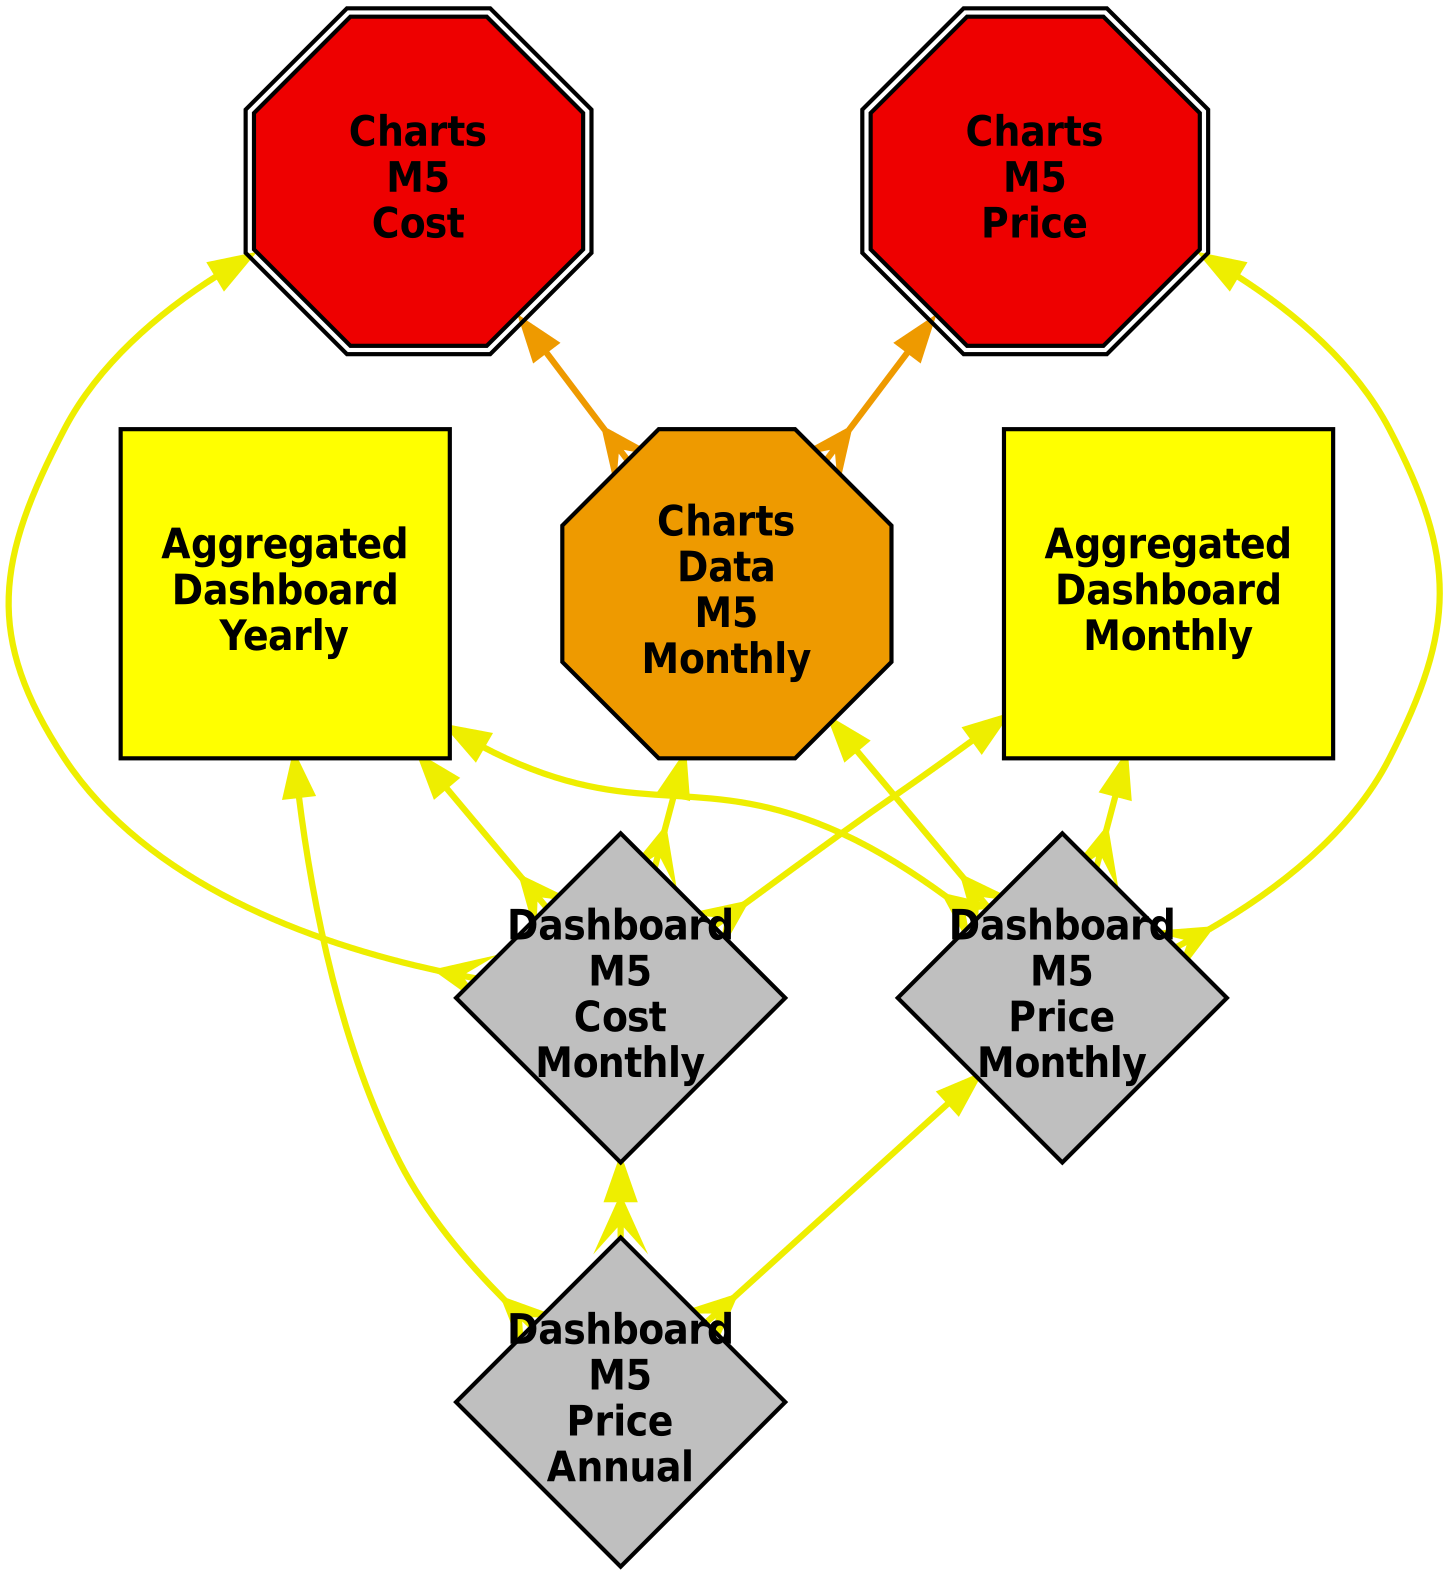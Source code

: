 digraph dependencies {
layers="one:two:three";
outputorder="edgesfirst";
nodesep=0.75;
Dashboard_M5_Price_Annual [layer="two"] [style="filled"] [height="2.2"] [shape="diamond"] [fontsize="20"] [fillcolor="grey75"] [fontname="Helvetica-Narrow-Bold"] [fixedsize="true"] [label="Dashboard\nM5\nPrice\nAnnual"] [width="2.2"] [penwidth="2"];
Aggregated_Dashboard_Yearly -> Dashboard_M5_Price_Annual [layer="one"] [arrowhead="crow"] [color="yellow2"] [arrowsize="1.75"] [dir="both"] [penwidth="3"];
Dashboard_M5_Cost_Monthly -> Dashboard_M5_Price_Annual [layer="one"] [arrowhead="crow"] [color="yellow2"] [arrowsize="1.75"] [dir="both"] [penwidth="3"];
Dashboard_M5_Price_Monthly -> Dashboard_M5_Price_Annual [layer="one"] [arrowhead="crow"] [color="yellow2"] [arrowsize="1.75"] [dir="both"] [penwidth="3"];
Aggregated_Dashboard_Yearly [layer="two"] [style="filled"] [height="2.2"] [shape="box"] [fontsize="20"] [fillcolor="yellow"] [fontname="Helvetica-Narrow-Bold"] [fixedsize="true"] [label="Aggregated\nDashboard\nYearly"] [width="2.2"] [penwidth="2"];
Dashboard_M5_Cost_Monthly [layer="two"] [style="filled"] [height="2.2"] [shape="diamond"] [fontsize="20"] [fillcolor="grey75"] [fontname="Helvetica-Narrow-Bold"] [fixedsize="true"] [label="Dashboard\nM5\nCost\nMonthly"] [width="2.2"] [penwidth="2"];
Aggregated_Dashboard_Monthly -> Dashboard_M5_Cost_Monthly [layer="one"] [arrowhead="crow"] [color="yellow2"] [arrowsize="1.75"] [dir="both"] [penwidth="3"];
Aggregated_Dashboard_Yearly -> Dashboard_M5_Cost_Monthly [layer="one"] [arrowhead="crow"] [color="yellow2"] [arrowsize="1.75"] [dir="both"] [penwidth="3"];
Charts_Data_M5_Monthly -> Dashboard_M5_Cost_Monthly [layer="one"] [arrowhead="crow"] [color="yellow2"] [arrowsize="1.75"] [dir="both"] [penwidth="3"];
Charts_M5_Cost -> Dashboard_M5_Cost_Monthly [layer="one"] [arrowhead="crow"] [color="yellow2"] [arrowsize="1.75"] [dir="both"] [penwidth="3"];
Dashboard_M5_Price_Monthly [layer="two"] [style="filled"] [height="2.2"] [shape="diamond"] [fontsize="20"] [fillcolor="grey75"] [fontname="Helvetica-Narrow-Bold"] [fixedsize="true"] [label="Dashboard\nM5\nPrice\nMonthly"] [width="2.2"] [penwidth="2"];
Aggregated_Dashboard_Monthly -> Dashboard_M5_Price_Monthly [layer="one"] [arrowhead="crow"] [color="yellow2"] [arrowsize="1.75"] [dir="both"] [penwidth="3"];
Aggregated_Dashboard_Yearly -> Dashboard_M5_Price_Monthly [layer="one"] [arrowhead="crow"] [color="yellow2"] [arrowsize="1.75"] [dir="both"] [penwidth="3"];
Charts_Data_M5_Monthly -> Dashboard_M5_Price_Monthly [layer="one"] [arrowhead="crow"] [color="yellow2"] [arrowsize="1.75"] [dir="both"] [penwidth="3"];
Charts_M5_Price -> Dashboard_M5_Price_Monthly [layer="one"] [arrowhead="crow"] [color="yellow2"] [arrowsize="1.75"] [dir="both"] [penwidth="3"];
Aggregated_Dashboard_Monthly [layer="two"] [style="filled"] [height="2.2"] [shape="box"] [fontsize="20"] [fillcolor="yellow"] [fontname="Helvetica-Narrow-Bold"] [fixedsize="true"] [label="Aggregated\nDashboard\nMonthly"] [width="2.2"] [penwidth="2"];
Charts_Data_M5_Monthly [layer="two"] [style="filled"] [height="2.2"] [shape="octagon"] [fontsize="20"] [fillcolor="orange2"] [fontname="Helvetica-Narrow-Bold"] [fixedsize="true"] [label="Charts\nData\nM5\nMonthly"] [width="2.2"] [penwidth="2"];
Charts_M5_Cost -> Charts_Data_M5_Monthly [layer="one"] [arrowhead="crow"] [color="orange2"] [arrowsize="1.75"] [dir="both"] [penwidth="3"];
Charts_M5_Price -> Charts_Data_M5_Monthly [layer="one"] [arrowhead="crow"] [color="orange2"] [arrowsize="1.75"] [dir="both"] [penwidth="3"];
Charts_M5_Cost [layer="two"] [style="filled"] [height="2.2"] [shape="doubleoctagon"] [fontsize="20"] [fillcolor="red2"] [fontname="Helvetica-Narrow-Bold"] [fixedsize="true"] [label="Charts\nM5\nCost"] [width="2.2"] [penwidth="2"];
Charts_M5_Price [layer="two"] [style="filled"] [height="2.2"] [shape="doubleoctagon"] [fontsize="20"] [fillcolor="red2"] [fontname="Helvetica-Narrow-Bold"] [fixedsize="true"] [label="Charts\nM5\nPrice"] [width="2.2"] [penwidth="2"];
}